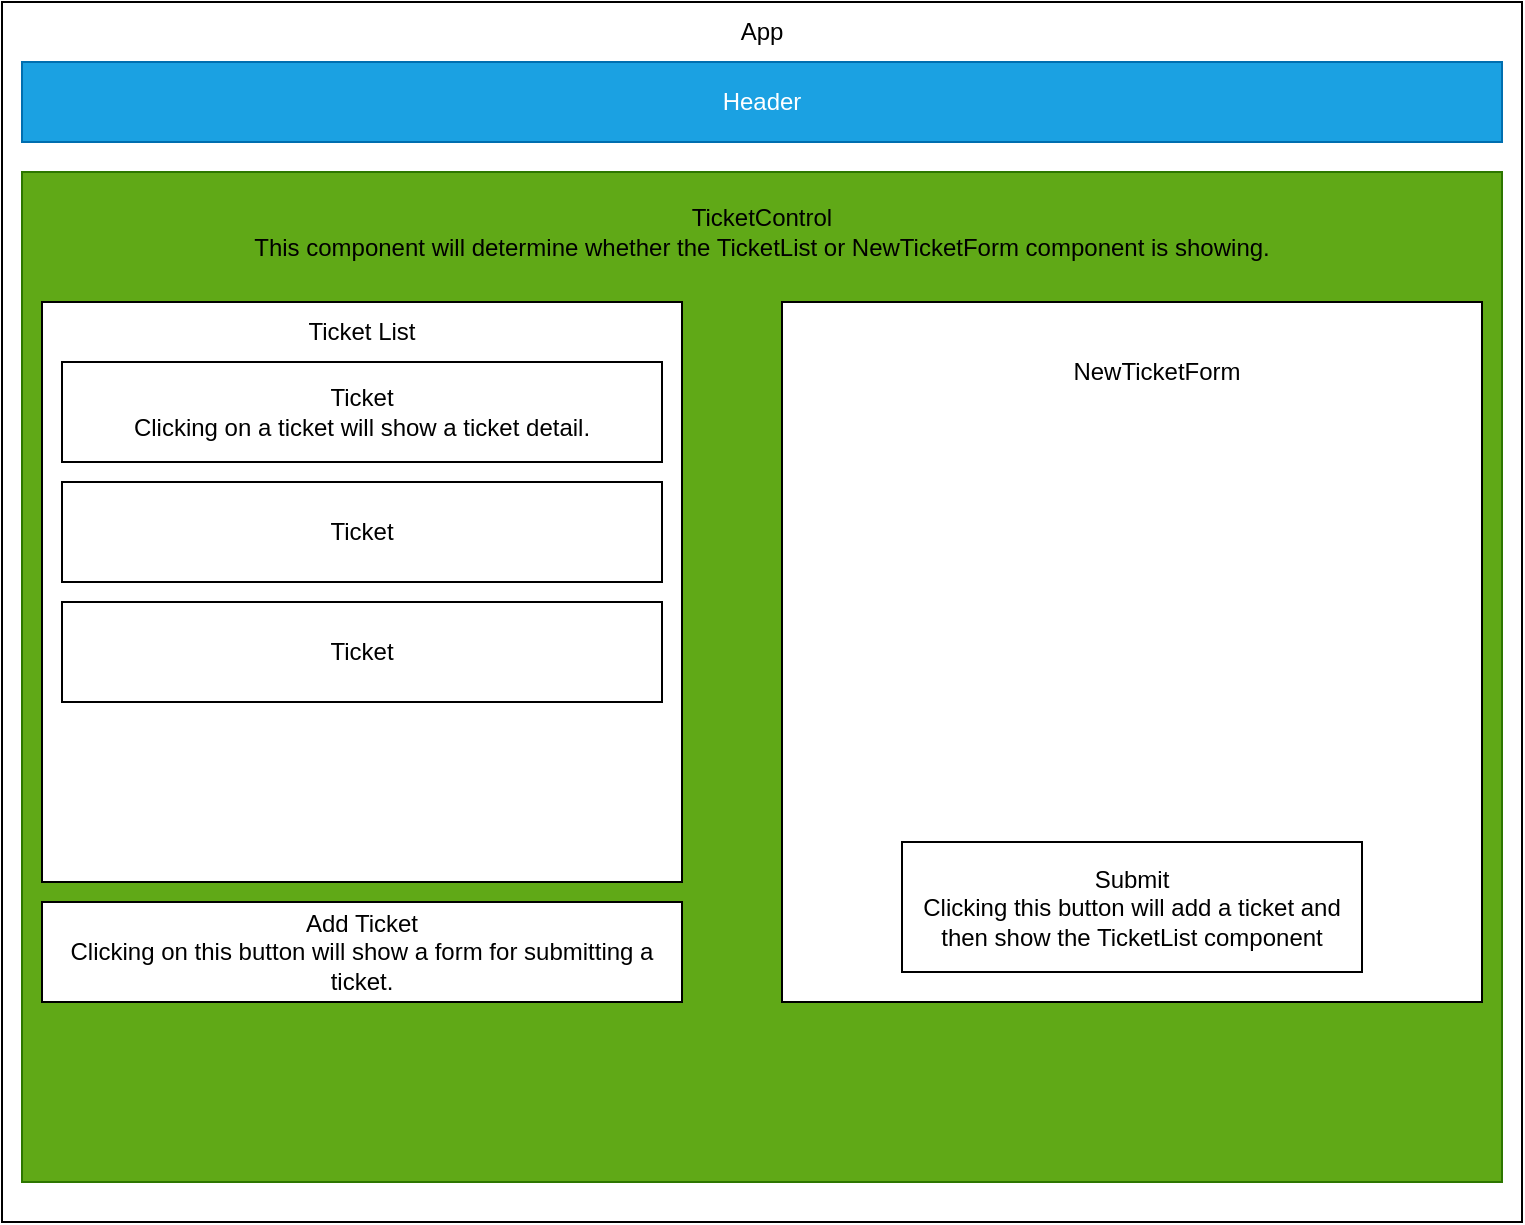 <mxfile>
    <diagram id="knrBFdVln6oxhkWiJKb-" name="Page-1">
        <mxGraphModel dx="869" dy="540" grid="1" gridSize="10" guides="1" tooltips="1" connect="1" arrows="1" fold="1" page="1" pageScale="1" pageWidth="850" pageHeight="1100" math="0" shadow="0">
            <root>
                <mxCell id="0"/>
                <mxCell id="1" parent="0"/>
                <mxCell id="12" value="" style="rounded=0;whiteSpace=wrap;html=1;" parent="1" vertex="1">
                    <mxGeometry x="60" y="120" width="720" height="460" as="geometry"/>
                </mxCell>
                <mxCell id="9" value="" style="rounded=0;whiteSpace=wrap;html=1;" parent="1" vertex="1">
                    <mxGeometry x="40" width="760" height="610" as="geometry"/>
                </mxCell>
                <mxCell id="2" value="Header" style="rounded=0;whiteSpace=wrap;html=1;fillColor=#1ba1e2;fontColor=#ffffff;strokeColor=#006EAF;" parent="1" vertex="1">
                    <mxGeometry x="50" y="30" width="740" height="40" as="geometry"/>
                </mxCell>
                <mxCell id="18" value="" style="rounded=0;whiteSpace=wrap;html=1;fillColor=#60a917;fontColor=#ffffff;strokeColor=#2D7600;" vertex="1" parent="1">
                    <mxGeometry x="50" y="85" width="740" height="505" as="geometry"/>
                </mxCell>
                <mxCell id="3" value="" style="rounded=0;whiteSpace=wrap;html=1;" parent="1" vertex="1">
                    <mxGeometry x="60" y="150" width="320" height="290" as="geometry"/>
                </mxCell>
                <mxCell id="4" value="Ticket List" style="text;html=1;strokeColor=none;fillColor=none;align=center;verticalAlign=middle;whiteSpace=wrap;rounded=0;" parent="1" vertex="1">
                    <mxGeometry x="190" y="150" width="60" height="30" as="geometry"/>
                </mxCell>
                <mxCell id="5" value="Ticket&lt;br&gt;Clicking on a ticket will show a ticket detail." style="rounded=0;whiteSpace=wrap;html=1;" parent="1" vertex="1">
                    <mxGeometry x="70" y="180" width="300" height="50" as="geometry"/>
                </mxCell>
                <mxCell id="6" value="Ticket" style="rounded=0;whiteSpace=wrap;html=1;" parent="1" vertex="1">
                    <mxGeometry x="70" y="240" width="300" height="50" as="geometry"/>
                </mxCell>
                <mxCell id="7" value="Ticket" style="rounded=0;whiteSpace=wrap;html=1;" parent="1" vertex="1">
                    <mxGeometry x="70" y="300" width="300" height="50" as="geometry"/>
                </mxCell>
                <mxCell id="8" value="Add Ticket&lt;br&gt;Clicking on this button will show a form for submitting a ticket." style="rounded=0;whiteSpace=wrap;html=1;" parent="1" vertex="1">
                    <mxGeometry x="60" y="450" width="320" height="50" as="geometry"/>
                </mxCell>
                <mxCell id="10" value="App" style="text;html=1;strokeColor=none;fillColor=none;align=center;verticalAlign=middle;whiteSpace=wrap;rounded=0;" parent="1" vertex="1">
                    <mxGeometry x="390" width="60" height="30" as="geometry"/>
                </mxCell>
                <mxCell id="13" value="" style="rounded=0;whiteSpace=wrap;html=1;" parent="1" vertex="1">
                    <mxGeometry x="430" y="150" width="350" height="350" as="geometry"/>
                </mxCell>
                <mxCell id="14" value="TicketControl&lt;br&gt;This component will determine whether the TicketList or NewTicketForm component is showing." style="text;html=1;strokeColor=none;fillColor=none;align=center;verticalAlign=middle;whiteSpace=wrap;rounded=0;" parent="1" vertex="1">
                    <mxGeometry x="60" y="100" width="720" height="30" as="geometry"/>
                </mxCell>
                <mxCell id="16" value="Submit&lt;br&gt;Clicking this button will add a ticket and then show the TicketList component" style="rounded=0;whiteSpace=wrap;html=1;" parent="1" vertex="1">
                    <mxGeometry x="490" y="420" width="230" height="65" as="geometry"/>
                </mxCell>
                <mxCell id="17" value="NewTicketForm" style="text;html=1;strokeColor=none;fillColor=none;align=center;verticalAlign=middle;whiteSpace=wrap;rounded=0;" parent="1" vertex="1">
                    <mxGeometry x="550" y="170" width="135" height="30" as="geometry"/>
                </mxCell>
            </root>
        </mxGraphModel>
    </diagram>
</mxfile>
